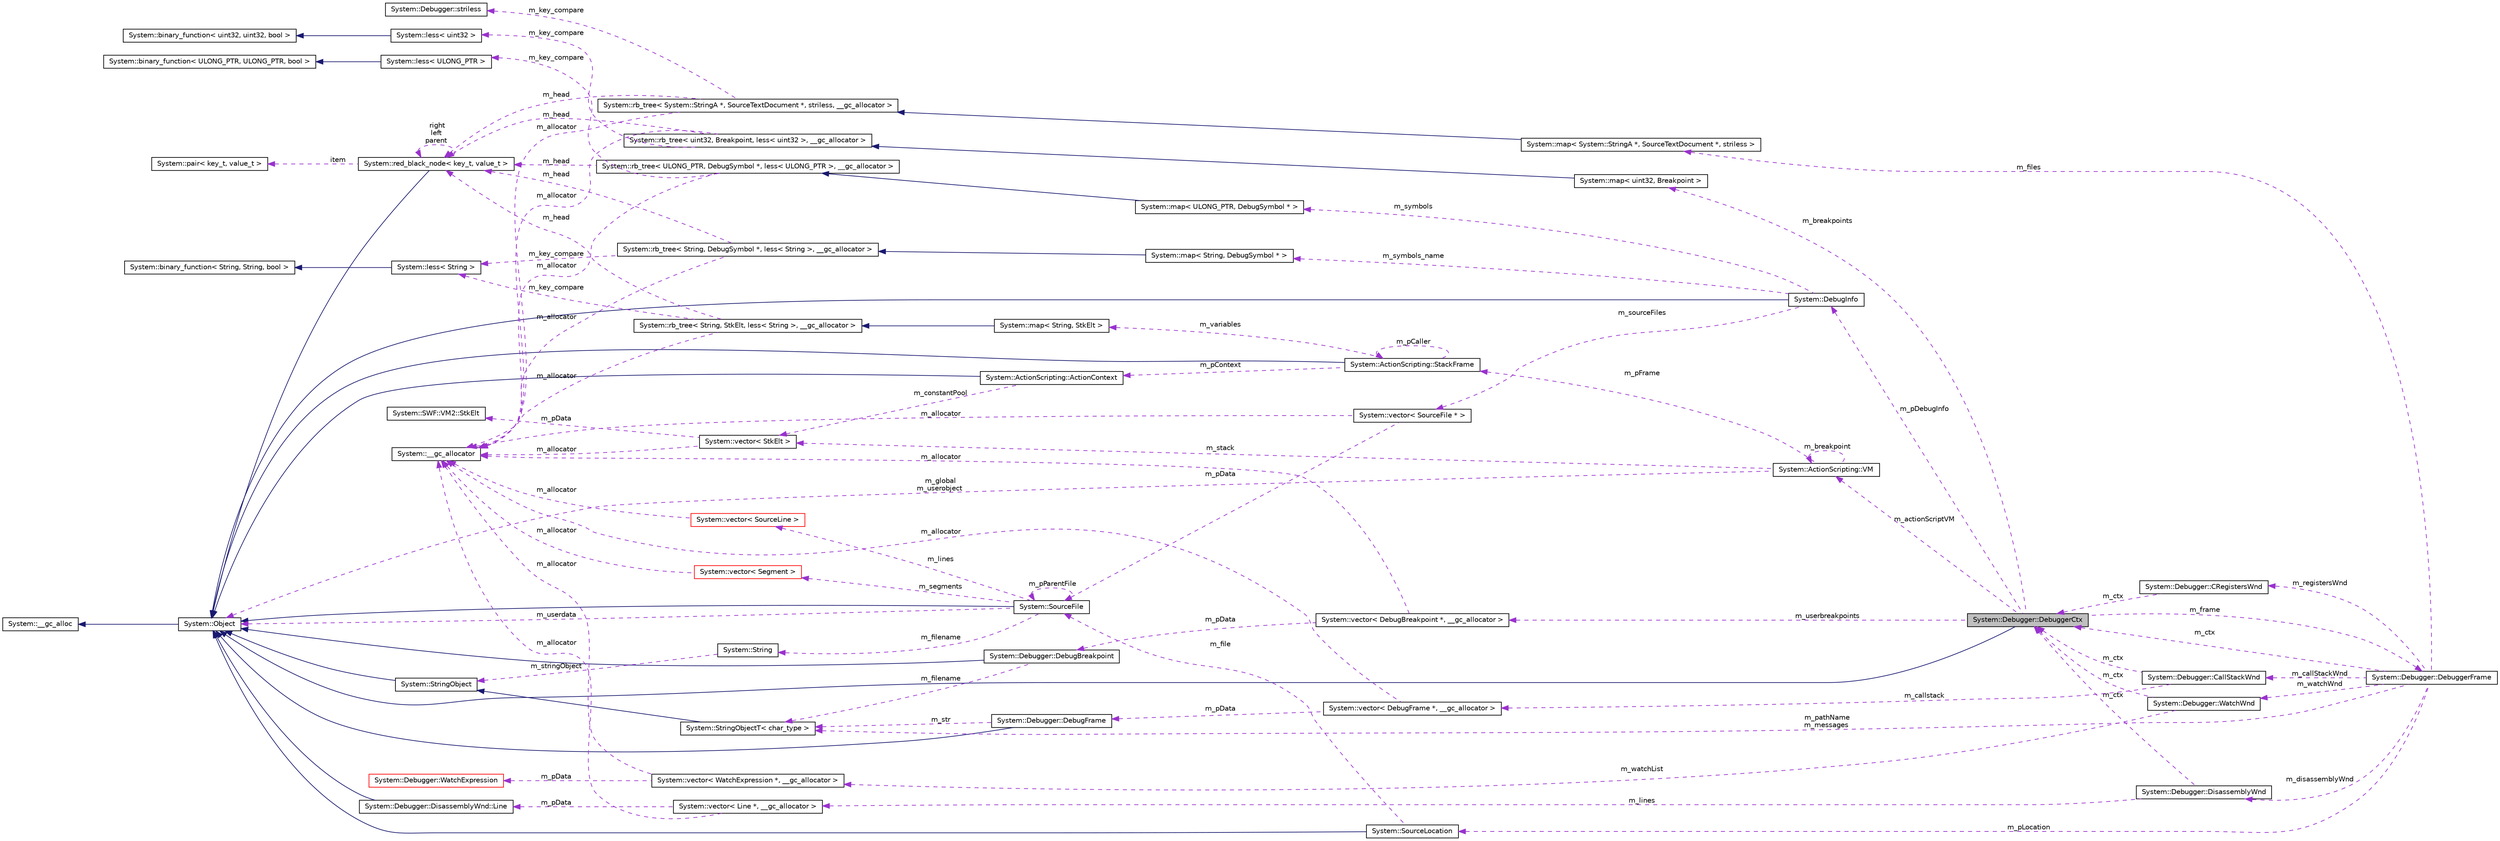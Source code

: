digraph G
{
  edge [fontname="Helvetica",fontsize="10",labelfontname="Helvetica",labelfontsize="10"];
  node [fontname="Helvetica",fontsize="10",shape=record];
  rankdir="LR";
  Node1 [label="System::Debugger::DebuggerCtx",height=0.2,width=0.4,color="black", fillcolor="grey75", style="filled" fontcolor="black"];
  Node2 -> Node1 [dir="back",color="midnightblue",fontsize="10",style="solid",fontname="Helvetica"];
  Node2 [label="System::Object",height=0.2,width=0.4,color="black", fillcolor="white", style="filled",URL="$class_system_1_1_object.html"];
  Node3 -> Node2 [dir="back",color="midnightblue",fontsize="10",style="solid",fontname="Helvetica"];
  Node3 [label="System::__gc_alloc",height=0.2,width=0.4,color="black", fillcolor="white", style="filled",URL="$class_system_1_1____gc__alloc.html"];
  Node4 -> Node1 [dir="back",color="darkorchid3",fontsize="10",style="dashed",label=" m_userbreakpoints" ,fontname="Helvetica"];
  Node4 [label="System::vector\< DebugBreakpoint *, __gc_allocator \>",height=0.2,width=0.4,color="black", fillcolor="white", style="filled",URL="$class_system_1_1vector.html"];
  Node5 -> Node4 [dir="back",color="darkorchid3",fontsize="10",style="dashed",label=" m_allocator" ,fontname="Helvetica"];
  Node5 [label="System::__gc_allocator",height=0.2,width=0.4,color="black", fillcolor="white", style="filled",URL="$class_system_1_1____gc__allocator.html"];
  Node6 -> Node4 [dir="back",color="darkorchid3",fontsize="10",style="dashed",label=" m_pData" ,fontname="Helvetica"];
  Node6 [label="System::Debugger::DebugBreakpoint",height=0.2,width=0.4,color="black", fillcolor="white", style="filled",URL="$class_system_1_1_debugger_1_1_debug_breakpoint.html"];
  Node2 -> Node6 [dir="back",color="midnightblue",fontsize="10",style="solid",fontname="Helvetica"];
  Node7 -> Node6 [dir="back",color="darkorchid3",fontsize="10",style="dashed",label=" m_filename" ,fontname="Helvetica"];
  Node7 [label="System::StringObjectT\< char_type \>",height=0.2,width=0.4,color="black", fillcolor="white", style="filled",URL="$class_system_1_1_string_object_t.html"];
  Node8 -> Node7 [dir="back",color="midnightblue",fontsize="10",style="solid",fontname="Helvetica"];
  Node8 [label="System::StringObject",height=0.2,width=0.4,color="black", fillcolor="white", style="filled",URL="$class_system_1_1_string_object.html"];
  Node2 -> Node8 [dir="back",color="midnightblue",fontsize="10",style="solid",fontname="Helvetica"];
  Node9 -> Node1 [dir="back",color="darkorchid3",fontsize="10",style="dashed",label=" m_pDebugInfo" ,fontname="Helvetica"];
  Node9 [label="System::DebugInfo",height=0.2,width=0.4,color="black", fillcolor="white", style="filled",URL="$class_system_1_1_debug_info.html"];
  Node2 -> Node9 [dir="back",color="midnightblue",fontsize="10",style="solid",fontname="Helvetica"];
  Node10 -> Node9 [dir="back",color="darkorchid3",fontsize="10",style="dashed",label=" m_symbols_name" ,fontname="Helvetica"];
  Node10 [label="System::map\< String, DebugSymbol * \>",height=0.2,width=0.4,color="black", fillcolor="white", style="filled",URL="$class_system_1_1map.html"];
  Node11 -> Node10 [dir="back",color="midnightblue",fontsize="10",style="solid",fontname="Helvetica"];
  Node11 [label="System::rb_tree\< String, DebugSymbol *, less\< String \>, __gc_allocator \>",height=0.2,width=0.4,color="black", fillcolor="white", style="filled",URL="$class_system_1_1rb__tree.html"];
  Node5 -> Node11 [dir="back",color="darkorchid3",fontsize="10",style="dashed",label=" m_allocator" ,fontname="Helvetica"];
  Node12 -> Node11 [dir="back",color="darkorchid3",fontsize="10",style="dashed",label=" m_key_compare" ,fontname="Helvetica"];
  Node12 [label="System::less\< String \>",height=0.2,width=0.4,color="black", fillcolor="white", style="filled",URL="$class_system_1_1less_3_01_string_01_4.html"];
  Node13 -> Node12 [dir="back",color="midnightblue",fontsize="10",style="solid",fontname="Helvetica"];
  Node13 [label="System::binary_function\< String, String, bool \>",height=0.2,width=0.4,color="black", fillcolor="white", style="filled",URL="$class_system_1_1binary__function.html"];
  Node14 -> Node11 [dir="back",color="darkorchid3",fontsize="10",style="dashed",label=" m_head" ,fontname="Helvetica"];
  Node14 [label="System::red_black_node\< key_t, value_t \>",height=0.2,width=0.4,color="black", fillcolor="white", style="filled",URL="$class_system_1_1red__black__node.html"];
  Node2 -> Node14 [dir="back",color="midnightblue",fontsize="10",style="solid",fontname="Helvetica"];
  Node14 -> Node14 [dir="back",color="darkorchid3",fontsize="10",style="dashed",label=" right\nleft\nparent" ,fontname="Helvetica"];
  Node15 -> Node14 [dir="back",color="darkorchid3",fontsize="10",style="dashed",label=" item" ,fontname="Helvetica"];
  Node15 [label="System::pair\< key_t, value_t \>",height=0.2,width=0.4,color="black", fillcolor="white", style="filled",URL="$class_system_1_1pair.html"];
  Node16 -> Node9 [dir="back",color="darkorchid3",fontsize="10",style="dashed",label=" m_symbols" ,fontname="Helvetica"];
  Node16 [label="System::map\< ULONG_PTR, DebugSymbol * \>",height=0.2,width=0.4,color="black", fillcolor="white", style="filled",URL="$class_system_1_1map.html"];
  Node17 -> Node16 [dir="back",color="midnightblue",fontsize="10",style="solid",fontname="Helvetica"];
  Node17 [label="System::rb_tree\< ULONG_PTR, DebugSymbol *, less\< ULONG_PTR \>, __gc_allocator \>",height=0.2,width=0.4,color="black", fillcolor="white", style="filled",URL="$class_system_1_1rb__tree.html"];
  Node5 -> Node17 [dir="back",color="darkorchid3",fontsize="10",style="dashed",label=" m_allocator" ,fontname="Helvetica"];
  Node18 -> Node17 [dir="back",color="darkorchid3",fontsize="10",style="dashed",label=" m_key_compare" ,fontname="Helvetica"];
  Node18 [label="System::less\< ULONG_PTR \>",height=0.2,width=0.4,color="black", fillcolor="white", style="filled",URL="$class_system_1_1less.html"];
  Node19 -> Node18 [dir="back",color="midnightblue",fontsize="10",style="solid",fontname="Helvetica"];
  Node19 [label="System::binary_function\< ULONG_PTR, ULONG_PTR, bool \>",height=0.2,width=0.4,color="black", fillcolor="white", style="filled",URL="$class_system_1_1binary__function.html"];
  Node14 -> Node17 [dir="back",color="darkorchid3",fontsize="10",style="dashed",label=" m_head" ,fontname="Helvetica"];
  Node20 -> Node9 [dir="back",color="darkorchid3",fontsize="10",style="dashed",label=" m_sourceFiles" ,fontname="Helvetica"];
  Node20 [label="System::vector\< SourceFile * \>",height=0.2,width=0.4,color="black", fillcolor="white", style="filled",URL="$class_system_1_1vector.html"];
  Node21 -> Node20 [dir="back",color="darkorchid3",fontsize="10",style="dashed",label=" m_pData" ,fontname="Helvetica"];
  Node21 [label="System::SourceFile",height=0.2,width=0.4,color="black", fillcolor="white", style="filled",URL="$class_system_1_1_source_file.html"];
  Node2 -> Node21 [dir="back",color="midnightblue",fontsize="10",style="solid",fontname="Helvetica"];
  Node21 -> Node21 [dir="back",color="darkorchid3",fontsize="10",style="dashed",label=" m_pParentFile" ,fontname="Helvetica"];
  Node22 -> Node21 [dir="back",color="darkorchid3",fontsize="10",style="dashed",label=" m_segments" ,fontname="Helvetica"];
  Node22 [label="System::vector\< Segment \>",height=0.2,width=0.4,color="red", fillcolor="white", style="filled",URL="$class_system_1_1vector.html"];
  Node5 -> Node22 [dir="back",color="darkorchid3",fontsize="10",style="dashed",label=" m_allocator" ,fontname="Helvetica"];
  Node23 -> Node21 [dir="back",color="darkorchid3",fontsize="10",style="dashed",label=" m_lines" ,fontname="Helvetica"];
  Node23 [label="System::vector\< SourceLine \>",height=0.2,width=0.4,color="red", fillcolor="white", style="filled",URL="$class_system_1_1vector.html"];
  Node5 -> Node23 [dir="back",color="darkorchid3",fontsize="10",style="dashed",label=" m_allocator" ,fontname="Helvetica"];
  Node24 -> Node21 [dir="back",color="darkorchid3",fontsize="10",style="dashed",label=" m_filename" ,fontname="Helvetica"];
  Node24 [label="System::String",height=0.2,width=0.4,color="black", fillcolor="white", style="filled",URL="$class_system_1_1_string.html"];
  Node8 -> Node24 [dir="back",color="darkorchid3",fontsize="10",style="dashed",label=" m_stringObject" ,fontname="Helvetica"];
  Node2 -> Node21 [dir="back",color="darkorchid3",fontsize="10",style="dashed",label=" m_userdata" ,fontname="Helvetica"];
  Node5 -> Node20 [dir="back",color="darkorchid3",fontsize="10",style="dashed",label=" m_allocator" ,fontname="Helvetica"];
  Node25 -> Node1 [dir="back",color="darkorchid3",fontsize="10",style="dashed",label=" m_actionScriptVM" ,fontname="Helvetica"];
  Node25 [label="System::ActionScripting::VM",height=0.2,width=0.4,color="black", fillcolor="white", style="filled",URL="$class_system_1_1_action_scripting_1_1_v_m.html"];
  Node26 -> Node25 [dir="back",color="darkorchid3",fontsize="10",style="dashed",label=" m_stack" ,fontname="Helvetica"];
  Node26 [label="System::vector\< StkElt \>",height=0.2,width=0.4,color="black", fillcolor="white", style="filled",URL="$class_system_1_1vector.html"];
  Node5 -> Node26 [dir="back",color="darkorchid3",fontsize="10",style="dashed",label=" m_allocator" ,fontname="Helvetica"];
  Node27 -> Node26 [dir="back",color="darkorchid3",fontsize="10",style="dashed",label=" m_pData" ,fontname="Helvetica"];
  Node27 [label="System::SWF::VM2::StkElt",height=0.2,width=0.4,color="black", fillcolor="white", style="filled",URL="$class_system_1_1_s_w_f_1_1_v_m2_1_1_stk_elt.html"];
  Node25 -> Node25 [dir="back",color="darkorchid3",fontsize="10",style="dashed",label=" m_breakpoint" ,fontname="Helvetica"];
  Node28 -> Node25 [dir="back",color="darkorchid3",fontsize="10",style="dashed",label=" m_pFrame" ,fontname="Helvetica"];
  Node28 [label="System::ActionScripting::StackFrame",height=0.2,width=0.4,color="black", fillcolor="white", style="filled",URL="$class_system_1_1_action_scripting_1_1_stack_frame.html"];
  Node2 -> Node28 [dir="back",color="midnightblue",fontsize="10",style="solid",fontname="Helvetica"];
  Node29 -> Node28 [dir="back",color="darkorchid3",fontsize="10",style="dashed",label=" m_pContext" ,fontname="Helvetica"];
  Node29 [label="System::ActionScripting::ActionContext",height=0.2,width=0.4,color="black", fillcolor="white", style="filled",URL="$class_system_1_1_action_scripting_1_1_action_context.html"];
  Node2 -> Node29 [dir="back",color="midnightblue",fontsize="10",style="solid",fontname="Helvetica"];
  Node26 -> Node29 [dir="back",color="darkorchid3",fontsize="10",style="dashed",label=" m_constantPool" ,fontname="Helvetica"];
  Node30 -> Node28 [dir="back",color="darkorchid3",fontsize="10",style="dashed",label=" m_variables" ,fontname="Helvetica"];
  Node30 [label="System::map\< String, StkElt \>",height=0.2,width=0.4,color="black", fillcolor="white", style="filled",URL="$class_system_1_1map.html"];
  Node31 -> Node30 [dir="back",color="midnightblue",fontsize="10",style="solid",fontname="Helvetica"];
  Node31 [label="System::rb_tree\< String, StkElt, less\< String \>, __gc_allocator \>",height=0.2,width=0.4,color="black", fillcolor="white", style="filled",URL="$class_system_1_1rb__tree.html"];
  Node5 -> Node31 [dir="back",color="darkorchid3",fontsize="10",style="dashed",label=" m_allocator" ,fontname="Helvetica"];
  Node12 -> Node31 [dir="back",color="darkorchid3",fontsize="10",style="dashed",label=" m_key_compare" ,fontname="Helvetica"];
  Node14 -> Node31 [dir="back",color="darkorchid3",fontsize="10",style="dashed",label=" m_head" ,fontname="Helvetica"];
  Node28 -> Node28 [dir="back",color="darkorchid3",fontsize="10",style="dashed",label=" m_pCaller" ,fontname="Helvetica"];
  Node2 -> Node25 [dir="back",color="darkorchid3",fontsize="10",style="dashed",label=" m_global\nm_userobject" ,fontname="Helvetica"];
  Node32 -> Node1 [dir="back",color="darkorchid3",fontsize="10",style="dashed",label=" m_frame" ,fontname="Helvetica"];
  Node32 [label="System::Debugger::DebuggerFrame",height=0.2,width=0.4,color="black", fillcolor="white", style="filled",URL="$class_system_1_1_debugger_1_1_debugger_frame.html"];
  Node33 -> Node32 [dir="back",color="darkorchid3",fontsize="10",style="dashed",label=" m_disassemblyWnd" ,fontname="Helvetica"];
  Node33 [label="System::Debugger::DisassemblyWnd",height=0.2,width=0.4,color="black", fillcolor="white", style="filled",URL="$class_system_1_1_debugger_1_1_disassembly_wnd.html"];
  Node34 -> Node33 [dir="back",color="darkorchid3",fontsize="10",style="dashed",label=" m_lines" ,fontname="Helvetica"];
  Node34 [label="System::vector\< Line *, __gc_allocator \>",height=0.2,width=0.4,color="black", fillcolor="white", style="filled",URL="$class_system_1_1vector.html"];
  Node5 -> Node34 [dir="back",color="darkorchid3",fontsize="10",style="dashed",label=" m_allocator" ,fontname="Helvetica"];
  Node35 -> Node34 [dir="back",color="darkorchid3",fontsize="10",style="dashed",label=" m_pData" ,fontname="Helvetica"];
  Node35 [label="System::Debugger::DisassemblyWnd::Line",height=0.2,width=0.4,color="black", fillcolor="white", style="filled",URL="$class_system_1_1_debugger_1_1_disassembly_wnd_1_1_line.html"];
  Node2 -> Node35 [dir="back",color="midnightblue",fontsize="10",style="solid",fontname="Helvetica"];
  Node1 -> Node33 [dir="back",color="darkorchid3",fontsize="10",style="dashed",label=" m_ctx" ,fontname="Helvetica"];
  Node36 -> Node32 [dir="back",color="darkorchid3",fontsize="10",style="dashed",label=" m_pLocation" ,fontname="Helvetica"];
  Node36 [label="System::SourceLocation",height=0.2,width=0.4,color="black", fillcolor="white", style="filled",URL="$class_system_1_1_source_location.html"];
  Node2 -> Node36 [dir="back",color="midnightblue",fontsize="10",style="solid",fontname="Helvetica"];
  Node21 -> Node36 [dir="back",color="darkorchid3",fontsize="10",style="dashed",label=" m_file" ,fontname="Helvetica"];
  Node37 -> Node32 [dir="back",color="darkorchid3",fontsize="10",style="dashed",label=" m_files" ,fontname="Helvetica"];
  Node37 [label="System::map\< System::StringA *, SourceTextDocument *, striless \>",height=0.2,width=0.4,color="black", fillcolor="white", style="filled",URL="$class_system_1_1map.html"];
  Node38 -> Node37 [dir="back",color="midnightblue",fontsize="10",style="solid",fontname="Helvetica"];
  Node38 [label="System::rb_tree\< System::StringA *, SourceTextDocument *, striless, __gc_allocator \>",height=0.2,width=0.4,color="black", fillcolor="white", style="filled",URL="$class_system_1_1rb__tree.html"];
  Node39 -> Node38 [dir="back",color="darkorchid3",fontsize="10",style="dashed",label=" m_key_compare" ,fontname="Helvetica"];
  Node39 [label="System::Debugger::striless",height=0.2,width=0.4,color="black", fillcolor="white", style="filled",URL="$class_system_1_1_debugger_1_1striless.html"];
  Node5 -> Node38 [dir="back",color="darkorchid3",fontsize="10",style="dashed",label=" m_allocator" ,fontname="Helvetica"];
  Node14 -> Node38 [dir="back",color="darkorchid3",fontsize="10",style="dashed",label=" m_head" ,fontname="Helvetica"];
  Node40 -> Node32 [dir="back",color="darkorchid3",fontsize="10",style="dashed",label=" m_callStackWnd" ,fontname="Helvetica"];
  Node40 [label="System::Debugger::CallStackWnd",height=0.2,width=0.4,color="black", fillcolor="white", style="filled",URL="$class_system_1_1_debugger_1_1_call_stack_wnd.html"];
  Node41 -> Node40 [dir="back",color="darkorchid3",fontsize="10",style="dashed",label=" m_callstack" ,fontname="Helvetica"];
  Node41 [label="System::vector\< DebugFrame *, __gc_allocator \>",height=0.2,width=0.4,color="black", fillcolor="white", style="filled",URL="$class_system_1_1vector.html"];
  Node5 -> Node41 [dir="back",color="darkorchid3",fontsize="10",style="dashed",label=" m_allocator" ,fontname="Helvetica"];
  Node42 -> Node41 [dir="back",color="darkorchid3",fontsize="10",style="dashed",label=" m_pData" ,fontname="Helvetica"];
  Node42 [label="System::Debugger::DebugFrame",height=0.2,width=0.4,color="black", fillcolor="white", style="filled",URL="$class_system_1_1_debugger_1_1_debug_frame.html"];
  Node2 -> Node42 [dir="back",color="midnightblue",fontsize="10",style="solid",fontname="Helvetica"];
  Node7 -> Node42 [dir="back",color="darkorchid3",fontsize="10",style="dashed",label=" m_str" ,fontname="Helvetica"];
  Node1 -> Node40 [dir="back",color="darkorchid3",fontsize="10",style="dashed",label=" m_ctx" ,fontname="Helvetica"];
  Node43 -> Node32 [dir="back",color="darkorchid3",fontsize="10",style="dashed",label=" m_registersWnd" ,fontname="Helvetica"];
  Node43 [label="System::Debugger::CRegistersWnd",height=0.2,width=0.4,color="black", fillcolor="white", style="filled",URL="$class_system_1_1_debugger_1_1_c_registers_wnd.html"];
  Node1 -> Node43 [dir="back",color="darkorchid3",fontsize="10",style="dashed",label=" m_ctx" ,fontname="Helvetica"];
  Node1 -> Node32 [dir="back",color="darkorchid3",fontsize="10",style="dashed",label=" m_ctx" ,fontname="Helvetica"];
  Node44 -> Node32 [dir="back",color="darkorchid3",fontsize="10",style="dashed",label=" m_watchWnd" ,fontname="Helvetica"];
  Node44 [label="System::Debugger::WatchWnd",height=0.2,width=0.4,color="black", fillcolor="white", style="filled",URL="$class_system_1_1_debugger_1_1_watch_wnd.html"];
  Node45 -> Node44 [dir="back",color="darkorchid3",fontsize="10",style="dashed",label=" m_watchList" ,fontname="Helvetica"];
  Node45 [label="System::vector\< WatchExpression *, __gc_allocator \>",height=0.2,width=0.4,color="black", fillcolor="white", style="filled",URL="$class_system_1_1vector.html"];
  Node46 -> Node45 [dir="back",color="darkorchid3",fontsize="10",style="dashed",label=" m_pData" ,fontname="Helvetica"];
  Node46 [label="System::Debugger::WatchExpression",height=0.2,width=0.4,color="red", fillcolor="white", style="filled",URL="$class_system_1_1_debugger_1_1_watch_expression.html"];
  Node5 -> Node45 [dir="back",color="darkorchid3",fontsize="10",style="dashed",label=" m_allocator" ,fontname="Helvetica"];
  Node1 -> Node44 [dir="back",color="darkorchid3",fontsize="10",style="dashed",label=" m_ctx" ,fontname="Helvetica"];
  Node7 -> Node32 [dir="back",color="darkorchid3",fontsize="10",style="dashed",label=" m_pathName\nm_messages" ,fontname="Helvetica"];
  Node47 -> Node1 [dir="back",color="darkorchid3",fontsize="10",style="dashed",label=" m_breakpoints" ,fontname="Helvetica"];
  Node47 [label="System::map\< uint32, Breakpoint \>",height=0.2,width=0.4,color="black", fillcolor="white", style="filled",URL="$class_system_1_1map.html"];
  Node48 -> Node47 [dir="back",color="midnightblue",fontsize="10",style="solid",fontname="Helvetica"];
  Node48 [label="System::rb_tree\< uint32, Breakpoint, less\< uint32 \>, __gc_allocator \>",height=0.2,width=0.4,color="black", fillcolor="white", style="filled",URL="$class_system_1_1rb__tree.html"];
  Node5 -> Node48 [dir="back",color="darkorchid3",fontsize="10",style="dashed",label=" m_allocator" ,fontname="Helvetica"];
  Node49 -> Node48 [dir="back",color="darkorchid3",fontsize="10",style="dashed",label=" m_key_compare" ,fontname="Helvetica"];
  Node49 [label="System::less\< uint32 \>",height=0.2,width=0.4,color="black", fillcolor="white", style="filled",URL="$class_system_1_1less.html"];
  Node50 -> Node49 [dir="back",color="midnightblue",fontsize="10",style="solid",fontname="Helvetica"];
  Node50 [label="System::binary_function\< uint32, uint32, bool \>",height=0.2,width=0.4,color="black", fillcolor="white", style="filled",URL="$class_system_1_1binary__function.html"];
  Node14 -> Node48 [dir="back",color="darkorchid3",fontsize="10",style="dashed",label=" m_head" ,fontname="Helvetica"];
}
